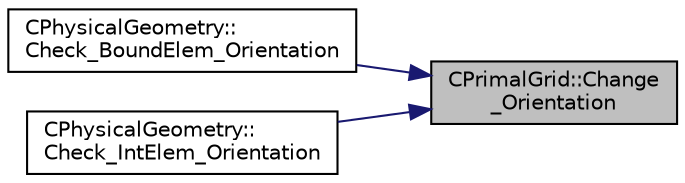 digraph "CPrimalGrid::Change_Orientation"
{
 // LATEX_PDF_SIZE
  edge [fontname="Helvetica",fontsize="10",labelfontname="Helvetica",labelfontsize="10"];
  node [fontname="Helvetica",fontsize="10",shape=record];
  rankdir="RL";
  Node1 [label="CPrimalGrid::Change\l_Orientation",height=0.2,width=0.4,color="black", fillcolor="grey75", style="filled", fontcolor="black",tooltip="A pure virtual member."];
  Node1 -> Node2 [dir="back",color="midnightblue",fontsize="10",style="solid",fontname="Helvetica"];
  Node2 [label="CPhysicalGeometry::\lCheck_BoundElem_Orientation",height=0.2,width=0.4,color="black", fillcolor="white", style="filled",URL="$classCPhysicalGeometry.html#a9d362c5d1caf1ed6ca75770185464873",tooltip="Check the volume element orientation."];
  Node1 -> Node3 [dir="back",color="midnightblue",fontsize="10",style="solid",fontname="Helvetica"];
  Node3 [label="CPhysicalGeometry::\lCheck_IntElem_Orientation",height=0.2,width=0.4,color="black", fillcolor="white", style="filled",URL="$classCPhysicalGeometry.html#a8d4cd9d60573e8a9486d07c7b12c90a3",tooltip="Check the volume element orientation."];
}
